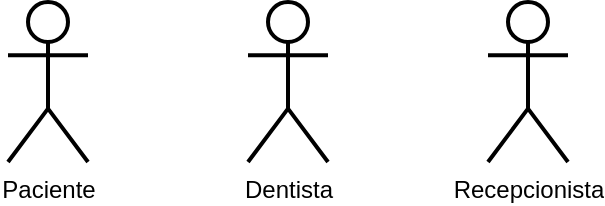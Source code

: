 <mxfile version="22.1.12" type="github">
  <diagram name="Página-1" id="JJkjTEqICG2rsDb8bzh6">
    <mxGraphModel dx="575" dy="496" grid="1" gridSize="10" guides="1" tooltips="1" connect="1" arrows="1" fold="1" page="1" pageScale="1" pageWidth="827" pageHeight="1169" math="0" shadow="0">
      <root>
        <mxCell id="0" />
        <mxCell id="1" parent="0" />
        <mxCell id="HD5YnAg8ATrwrJbY9N6s-1" value="Paciente" style="shape=umlActor;verticalLabelPosition=bottom;verticalAlign=top;html=1;outlineConnect=0;strokeWidth=2;" vertex="1" parent="1">
          <mxGeometry x="40" y="40" width="40" height="80" as="geometry" />
        </mxCell>
        <mxCell id="HD5YnAg8ATrwrJbY9N6s-2" value="Dentista" style="shape=umlActor;verticalLabelPosition=bottom;verticalAlign=top;html=1;outlineConnect=0;strokeWidth=2;" vertex="1" parent="1">
          <mxGeometry x="160" y="40" width="40" height="80" as="geometry" />
        </mxCell>
        <mxCell id="HD5YnAg8ATrwrJbY9N6s-3" value="Recepcionista" style="shape=umlActor;verticalLabelPosition=bottom;verticalAlign=top;html=1;outlineConnect=0;strokeWidth=2;" vertex="1" parent="1">
          <mxGeometry x="280" y="40" width="40" height="80" as="geometry" />
        </mxCell>
      </root>
    </mxGraphModel>
  </diagram>
</mxfile>
